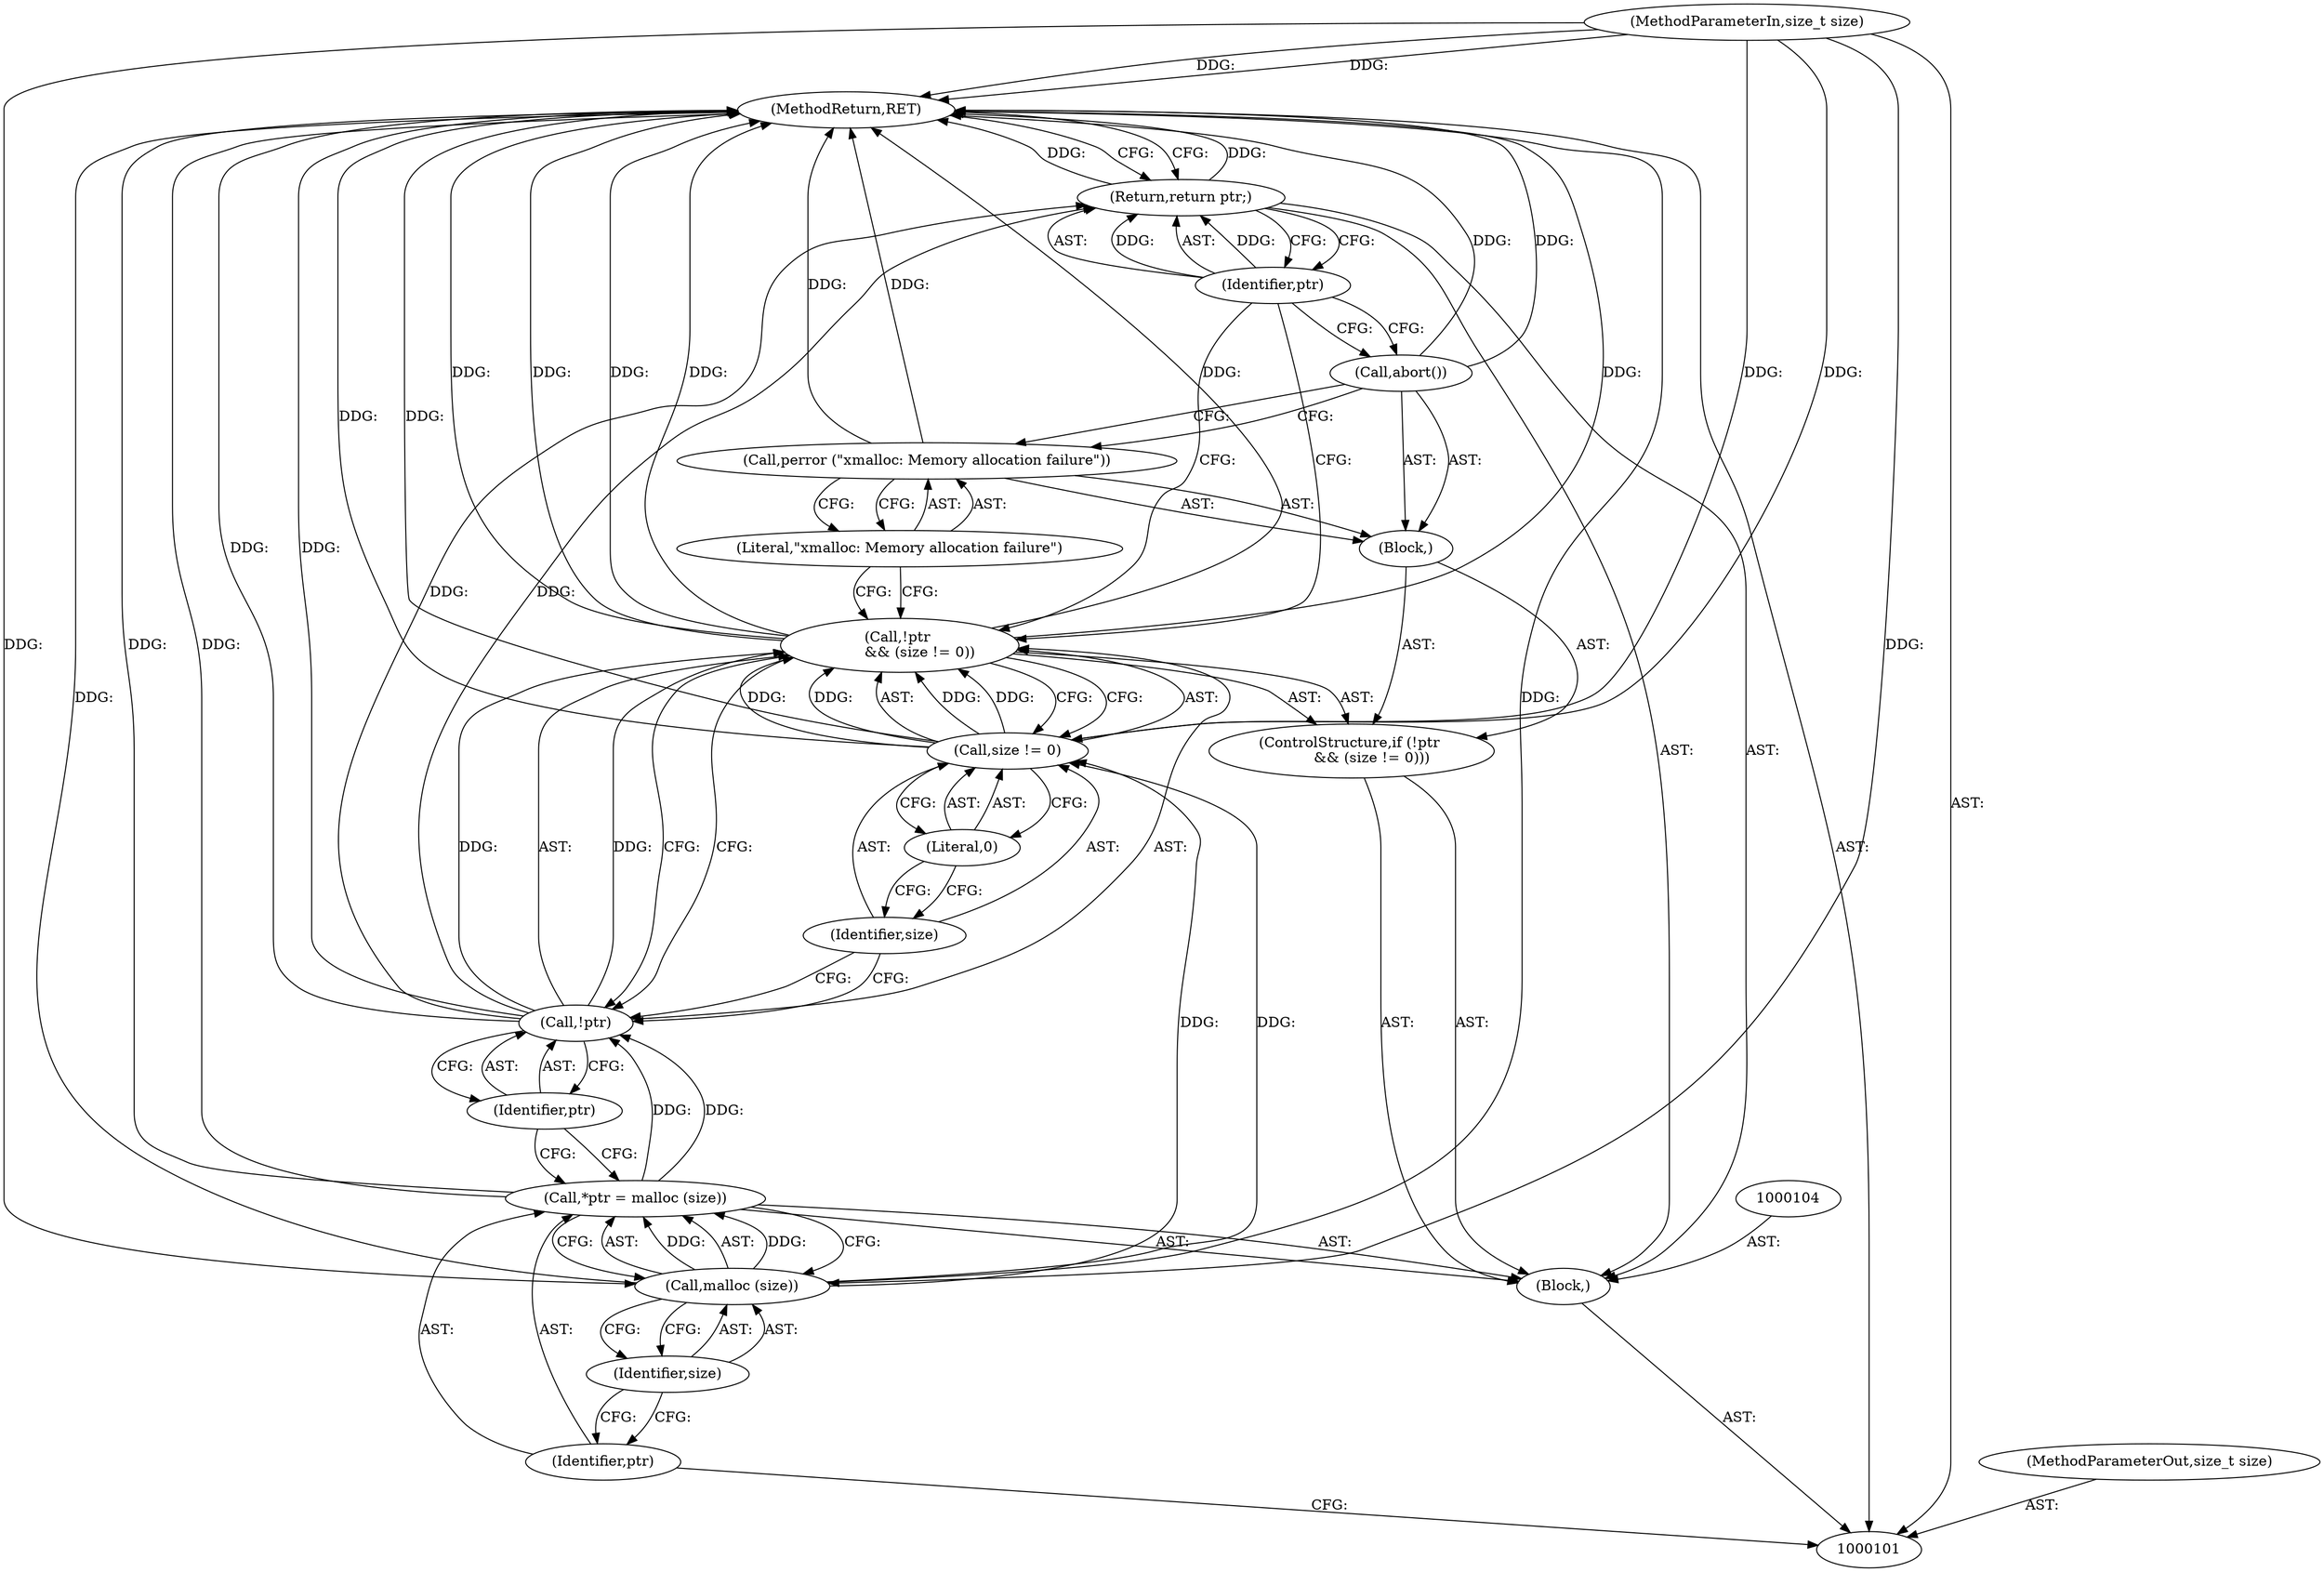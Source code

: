 digraph "1_tnef_c5044689e50039635e7700fe2472fd632ac77176_4" {
"1000122" [label="(MethodReturn,RET)"];
"1000102" [label="(MethodParameterIn,size_t size)"];
"1000159" [label="(MethodParameterOut,size_t size)"];
"1000121" [label="(Identifier,ptr)"];
"1000120" [label="(Return,return ptr;)"];
"1000103" [label="(Block,)"];
"1000106" [label="(Identifier,ptr)"];
"1000107" [label="(Call,malloc (size))"];
"1000108" [label="(Identifier,size)"];
"1000105" [label="(Call,*ptr = malloc (size))"];
"1000109" [label="(ControlStructure,if (!ptr \n         && (size != 0)))"];
"1000110" [label="(Call,!ptr \n         && (size != 0))"];
"1000111" [label="(Call,!ptr)"];
"1000112" [label="(Identifier,ptr)"];
"1000113" [label="(Call,size != 0)"];
"1000114" [label="(Identifier,size)"];
"1000115" [label="(Literal,0)"];
"1000116" [label="(Block,)"];
"1000118" [label="(Literal,\"xmalloc: Memory allocation failure\")"];
"1000117" [label="(Call,perror (\"xmalloc: Memory allocation failure\"))"];
"1000119" [label="(Call,abort())"];
"1000122" -> "1000101"  [label="AST: "];
"1000122" -> "1000120"  [label="CFG: "];
"1000117" -> "1000122"  [label="DDG: "];
"1000107" -> "1000122"  [label="DDG: "];
"1000105" -> "1000122"  [label="DDG: "];
"1000113" -> "1000122"  [label="DDG: "];
"1000119" -> "1000122"  [label="DDG: "];
"1000110" -> "1000122"  [label="DDG: "];
"1000110" -> "1000122"  [label="DDG: "];
"1000110" -> "1000122"  [label="DDG: "];
"1000102" -> "1000122"  [label="DDG: "];
"1000111" -> "1000122"  [label="DDG: "];
"1000120" -> "1000122"  [label="DDG: "];
"1000102" -> "1000101"  [label="AST: "];
"1000102" -> "1000122"  [label="DDG: "];
"1000102" -> "1000107"  [label="DDG: "];
"1000102" -> "1000113"  [label="DDG: "];
"1000159" -> "1000101"  [label="AST: "];
"1000121" -> "1000120"  [label="AST: "];
"1000121" -> "1000119"  [label="CFG: "];
"1000121" -> "1000110"  [label="CFG: "];
"1000120" -> "1000121"  [label="CFG: "];
"1000121" -> "1000120"  [label="DDG: "];
"1000120" -> "1000103"  [label="AST: "];
"1000120" -> "1000121"  [label="CFG: "];
"1000121" -> "1000120"  [label="AST: "];
"1000122" -> "1000120"  [label="CFG: "];
"1000120" -> "1000122"  [label="DDG: "];
"1000121" -> "1000120"  [label="DDG: "];
"1000111" -> "1000120"  [label="DDG: "];
"1000103" -> "1000101"  [label="AST: "];
"1000104" -> "1000103"  [label="AST: "];
"1000105" -> "1000103"  [label="AST: "];
"1000109" -> "1000103"  [label="AST: "];
"1000120" -> "1000103"  [label="AST: "];
"1000106" -> "1000105"  [label="AST: "];
"1000106" -> "1000101"  [label="CFG: "];
"1000108" -> "1000106"  [label="CFG: "];
"1000107" -> "1000105"  [label="AST: "];
"1000107" -> "1000108"  [label="CFG: "];
"1000108" -> "1000107"  [label="AST: "];
"1000105" -> "1000107"  [label="CFG: "];
"1000107" -> "1000122"  [label="DDG: "];
"1000107" -> "1000105"  [label="DDG: "];
"1000102" -> "1000107"  [label="DDG: "];
"1000107" -> "1000113"  [label="DDG: "];
"1000108" -> "1000107"  [label="AST: "];
"1000108" -> "1000106"  [label="CFG: "];
"1000107" -> "1000108"  [label="CFG: "];
"1000105" -> "1000103"  [label="AST: "];
"1000105" -> "1000107"  [label="CFG: "];
"1000106" -> "1000105"  [label="AST: "];
"1000107" -> "1000105"  [label="AST: "];
"1000112" -> "1000105"  [label="CFG: "];
"1000105" -> "1000122"  [label="DDG: "];
"1000107" -> "1000105"  [label="DDG: "];
"1000105" -> "1000111"  [label="DDG: "];
"1000109" -> "1000103"  [label="AST: "];
"1000110" -> "1000109"  [label="AST: "];
"1000116" -> "1000109"  [label="AST: "];
"1000110" -> "1000109"  [label="AST: "];
"1000110" -> "1000111"  [label="CFG: "];
"1000110" -> "1000113"  [label="CFG: "];
"1000111" -> "1000110"  [label="AST: "];
"1000113" -> "1000110"  [label="AST: "];
"1000118" -> "1000110"  [label="CFG: "];
"1000121" -> "1000110"  [label="CFG: "];
"1000110" -> "1000122"  [label="DDG: "];
"1000110" -> "1000122"  [label="DDG: "];
"1000110" -> "1000122"  [label="DDG: "];
"1000111" -> "1000110"  [label="DDG: "];
"1000113" -> "1000110"  [label="DDG: "];
"1000113" -> "1000110"  [label="DDG: "];
"1000111" -> "1000110"  [label="AST: "];
"1000111" -> "1000112"  [label="CFG: "];
"1000112" -> "1000111"  [label="AST: "];
"1000114" -> "1000111"  [label="CFG: "];
"1000110" -> "1000111"  [label="CFG: "];
"1000111" -> "1000122"  [label="DDG: "];
"1000111" -> "1000110"  [label="DDG: "];
"1000105" -> "1000111"  [label="DDG: "];
"1000111" -> "1000120"  [label="DDG: "];
"1000112" -> "1000111"  [label="AST: "];
"1000112" -> "1000105"  [label="CFG: "];
"1000111" -> "1000112"  [label="CFG: "];
"1000113" -> "1000110"  [label="AST: "];
"1000113" -> "1000115"  [label="CFG: "];
"1000114" -> "1000113"  [label="AST: "];
"1000115" -> "1000113"  [label="AST: "];
"1000110" -> "1000113"  [label="CFG: "];
"1000113" -> "1000122"  [label="DDG: "];
"1000113" -> "1000110"  [label="DDG: "];
"1000113" -> "1000110"  [label="DDG: "];
"1000107" -> "1000113"  [label="DDG: "];
"1000102" -> "1000113"  [label="DDG: "];
"1000114" -> "1000113"  [label="AST: "];
"1000114" -> "1000111"  [label="CFG: "];
"1000115" -> "1000114"  [label="CFG: "];
"1000115" -> "1000113"  [label="AST: "];
"1000115" -> "1000114"  [label="CFG: "];
"1000113" -> "1000115"  [label="CFG: "];
"1000116" -> "1000109"  [label="AST: "];
"1000117" -> "1000116"  [label="AST: "];
"1000119" -> "1000116"  [label="AST: "];
"1000118" -> "1000117"  [label="AST: "];
"1000118" -> "1000110"  [label="CFG: "];
"1000117" -> "1000118"  [label="CFG: "];
"1000117" -> "1000116"  [label="AST: "];
"1000117" -> "1000118"  [label="CFG: "];
"1000118" -> "1000117"  [label="AST: "];
"1000119" -> "1000117"  [label="CFG: "];
"1000117" -> "1000122"  [label="DDG: "];
"1000119" -> "1000116"  [label="AST: "];
"1000119" -> "1000117"  [label="CFG: "];
"1000121" -> "1000119"  [label="CFG: "];
"1000119" -> "1000122"  [label="DDG: "];
}
